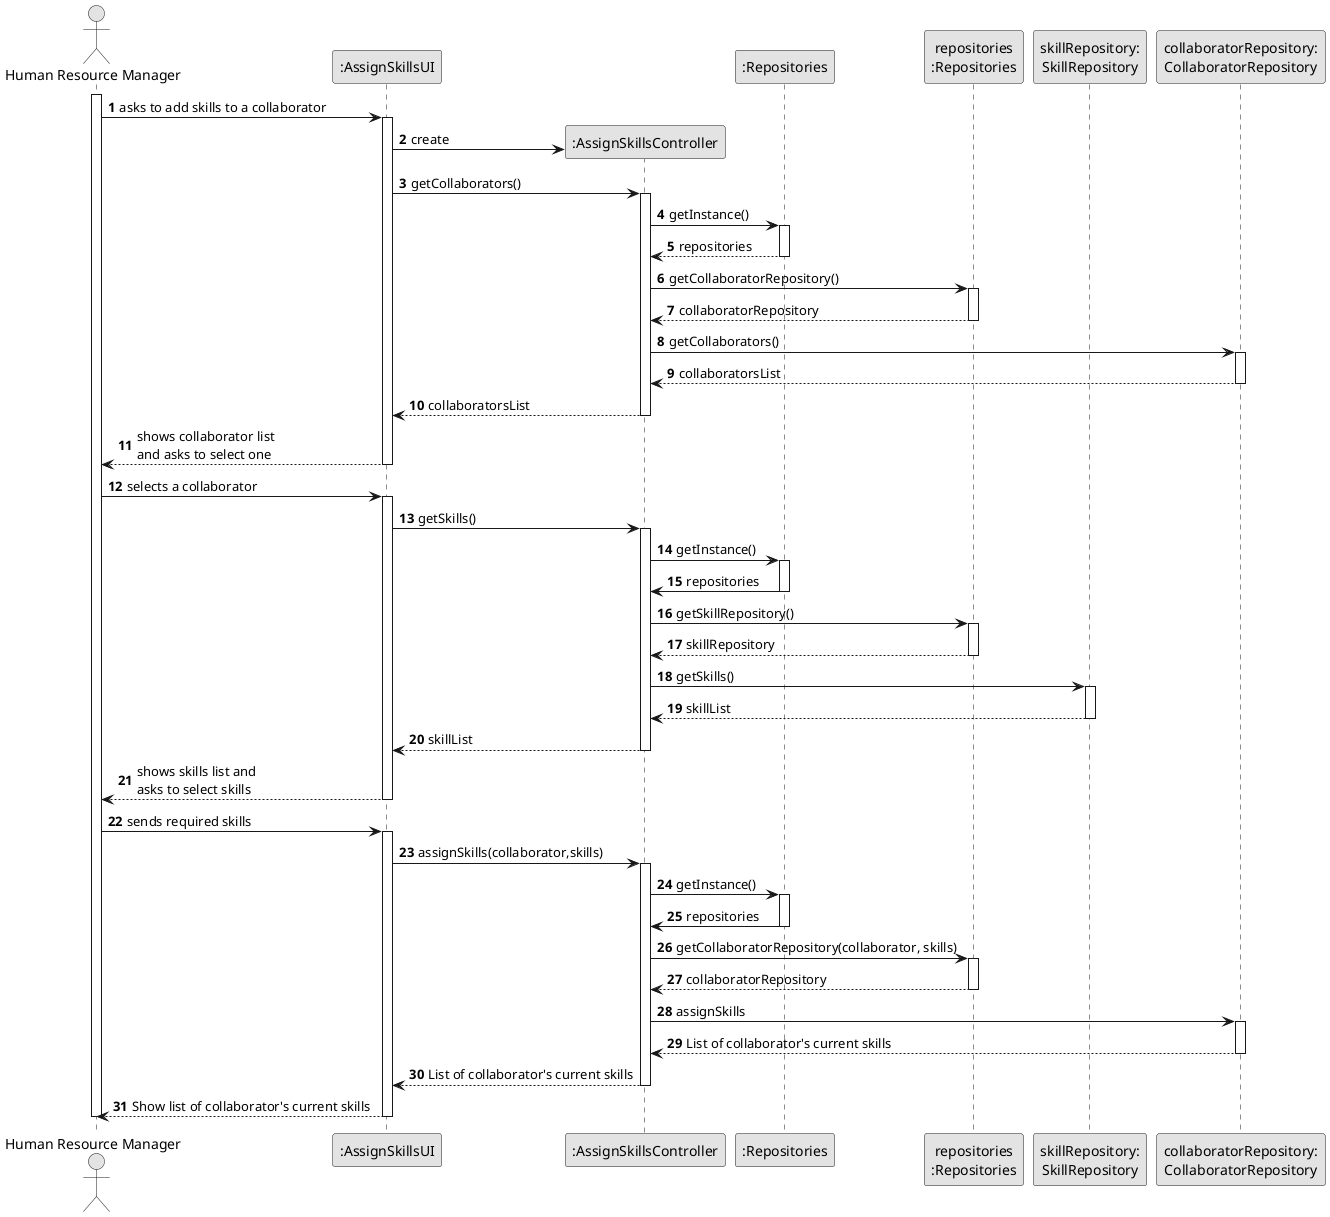 @startuml
skinparam monochrome true
skinparam packageStyle rectangle
    skinparam shadowing false

    autonumber

    'hide footbox
    actor "Human Resource Manager" as HRM
    participant ":AssignSkillsUI" as UI
    participant ":AssignSkillsController" as CTRL
    participant ":Repositories" as RepositorySingleton
    participant "repositories\n:Repositories" as PLAT
    participant "skillRepository:\nSkillRepository" as SkillRepository
    participant "collaboratorRepository:\nCollaboratorRepository" as collaboratorRepository
    activate HRM

            HRM -> UI : asks to add skills to a collaborator

            activate UI

    '            UI --> ADM : requests data (reference, description,  informal \n description, technical description, duration, cost)
                'create CTRL
                UI -> CTRL** : create

                UI -> CTRL : getCollaborators()
                activate CTRL

                    CTRL -> RepositorySingleton : getInstance()
                    activate RepositorySingleton

                        RepositorySingleton --> CTRL: repositories
                    deactivate RepositorySingleton

                    CTRL -> PLAT : getCollaboratorRepository()
                    activate PLAT

                        PLAT --> CTRL: collaboratorRepository
                    deactivate PLAT

                    CTRL -> collaboratorRepository : getCollaborators()
                    activate collaboratorRepository

                        collaboratorRepository--> CTRL : collaboratorsList
                    deactivate collaboratorRepository

                    CTRL --> UI : collaboratorsList
                deactivate CTRL

                UI --> HRM : shows collaborator list\nand asks to select one
            deactivate UI

        HRM -> UI : selects a collaborator
        activate UI

           UI -> CTRL : getSkills()
               activate CTRL
                 CTRL -> RepositorySingleton : getInstance()
                 activate RepositorySingleton
                   RepositorySingleton -> CTRL : repositories
                 deactivate RepositorySingleton

                 CTRL -> PLAT : getSkillRepository()
                 activate PLAT
                   PLAT --> CTRL : skillRepository
                 deactivate PLAT

                 CTRL -> SkillRepository : getSkills()
                 activate SkillRepository
                   SkillRepository --> CTRL : skillList
                 deactivate SkillRepository
                 CTRL --> UI : skillList
               deactivate CTRL

              UI --> HRM : shows skills list and \nasks to select skills
                          deactivate UI

             HRM -> UI : sends required skills
             activate UI
               UI -> CTRL :assignSkills(collaborator,skills)
                        activate CTRL
               CTRL -> RepositorySingleton : getInstance()
                                         activate RepositorySingleton
                                           RepositorySingleton -> CTRL : repositories
                                         deactivate RepositorySingleton

                                         CTRL -> PLAT : getCollaboratorRepository(collaborator, skills)
                                         activate PLAT
                                           PLAT --> CTRL : collaboratorRepository
                                         deactivate PLAT

                                         CTRL -> collaboratorRepository : assignSkills
                                       activate collaboratorRepository
                                           collaboratorRepository --> CTRL : List of collaborator's current skills
                                   deactivate collaboratorRepository
                                         CTRL --> UI : List of collaborator's current skills
                                       deactivate CTRL
                                       UI --> HRM :Show list of collaborator's current skills
                                                    deactivate UI





    deactivate HRM

@enduml